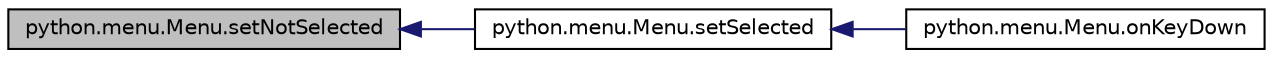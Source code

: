 digraph G
{
  edge [fontname="Helvetica",fontsize="10",labelfontname="Helvetica",labelfontsize="10"];
  node [fontname="Helvetica",fontsize="10",shape=record];
  rankdir="LR";
  Node1 [label="python.menu.Menu.setNotSelected",height=0.2,width=0.4,color="black", fillcolor="grey75", style="filled" fontcolor="black"];
  Node1 -> Node2 [dir="back",color="midnightblue",fontsize="10",style="solid",fontname="Helvetica"];
  Node2 [label="python.menu.Menu.setSelected",height=0.2,width=0.4,color="black", fillcolor="white", style="filled",URL="$classpython_1_1menu_1_1_menu.html#a37836e977e47d8f93029fc86d91a3dd5"];
  Node2 -> Node3 [dir="back",color="midnightblue",fontsize="10",style="solid",fontname="Helvetica"];
  Node3 [label="python.menu.Menu.onKeyDown",height=0.2,width=0.4,color="black", fillcolor="white", style="filled",URL="$classpython_1_1menu_1_1_menu.html#a9011fd17cc68bdd567efb457c5f6997f"];
}
